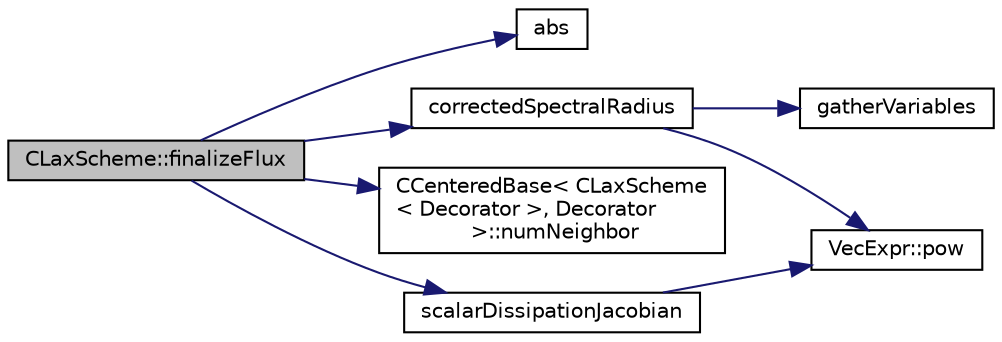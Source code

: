 digraph "CLaxScheme::finalizeFlux"
{
 // LATEX_PDF_SIZE
  edge [fontname="Helvetica",fontsize="10",labelfontname="Helvetica",labelfontsize="10"];
  node [fontname="Helvetica",fontsize="10",shape=record];
  rankdir="LR";
  Node1 [label="CLaxScheme::finalizeFlux",height=0.2,width=0.4,color="black", fillcolor="grey75", style="filled", fontcolor="black",tooltip="Updates flux and Jacobians with 1st order scalar dissipation."];
  Node1 -> Node2 [color="midnightblue",fontsize="10",style="solid",fontname="Helvetica"];
  Node2 [label="abs",height=0.2,width=0.4,color="black", fillcolor="white", style="filled",URL="$group__SIMD.html#gaf7650d08e2a58ed700276ddc70f72f96",tooltip=" "];
  Node1 -> Node3 [color="midnightblue",fontsize="10",style="solid",fontname="Helvetica"];
  Node3 [label="correctedSpectralRadius",height=0.2,width=0.4,color="black", fillcolor="white", style="filled",URL="$convection_2common_8hpp.html#acb2cdcd37f4ad8f2257645ef83e29a14",tooltip="Correct spectral radius (avgLambda) for stretching."];
  Node3 -> Node4 [color="midnightblue",fontsize="10",style="solid",fontname="Helvetica"];
  Node4 [label="gatherVariables",height=0.2,width=0.4,color="black", fillcolor="white", style="filled",URL="$util_8hpp.html#a7648e1f2c52290af24a78ffad125e541",tooltip="Gather a single variable from index iPoint of a 1D container."];
  Node3 -> Node5 [color="midnightblue",fontsize="10",style="solid",fontname="Helvetica"];
  Node5 [label="VecExpr::pow",height=0.2,width=0.4,color="black", fillcolor="white", style="filled",URL="$group__VecExpr.html#ga7fb255e1f2a1773d3cc6ff7bee1aadd2",tooltip=" "];
  Node1 -> Node6 [color="midnightblue",fontsize="10",style="solid",fontname="Helvetica"];
  Node6 [label="CCenteredBase\< CLaxScheme\l\< Decorator \>, Decorator\l \>::numNeighbor",height=0.2,width=0.4,color="black", fillcolor="white", style="filled",URL="$classCCenteredBase.html#a3ab01984a7303b5a58eecfa08071678e",tooltip="Special treatment needed to fetch integer data."];
  Node1 -> Node7 [color="midnightblue",fontsize="10",style="solid",fontname="Helvetica"];
  Node7 [label="scalarDissipationJacobian",height=0.2,width=0.4,color="black", fillcolor="white", style="filled",URL="$convection_2common_8hpp.html#a965bebe6ff573453119bf7c995d0a29d",tooltip="Update of a flux Jacobian due to a scalar dissipation term."];
  Node7 -> Node5 [color="midnightblue",fontsize="10",style="solid",fontname="Helvetica"];
}
